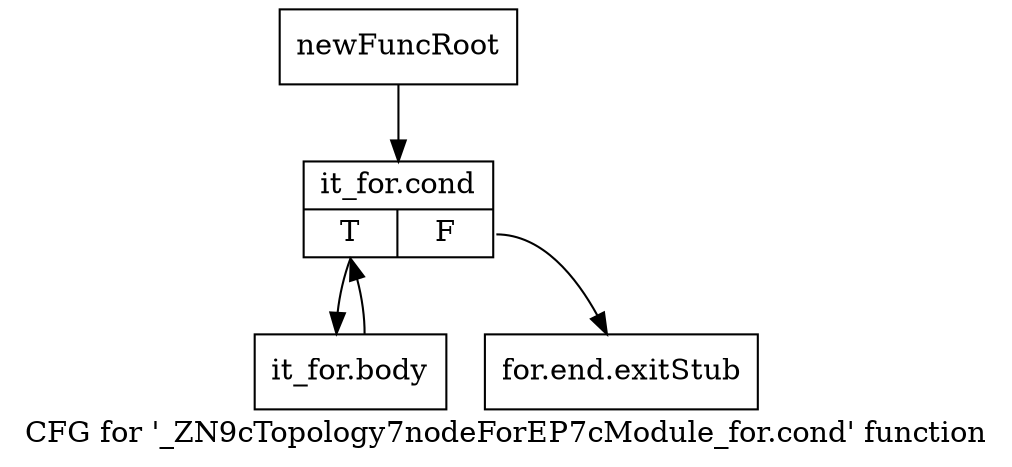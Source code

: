 digraph "CFG for '_ZN9cTopology7nodeForEP7cModule_for.cond' function" {
	label="CFG for '_ZN9cTopology7nodeForEP7cModule_for.cond' function";

	Node0x220b3f0 [shape=record,label="{newFuncRoot}"];
	Node0x220b3f0 -> Node0x221a700;
	Node0x221a6b0 [shape=record,label="{for.end.exitStub}"];
	Node0x221a700 [shape=record,label="{it_for.cond|{<s0>T|<s1>F}}"];
	Node0x221a700:s0 -> Node0x221a750;
	Node0x221a700:s1 -> Node0x221a6b0;
	Node0x221a750 [shape=record,label="{it_for.body}"];
	Node0x221a750 -> Node0x221a700;
}
